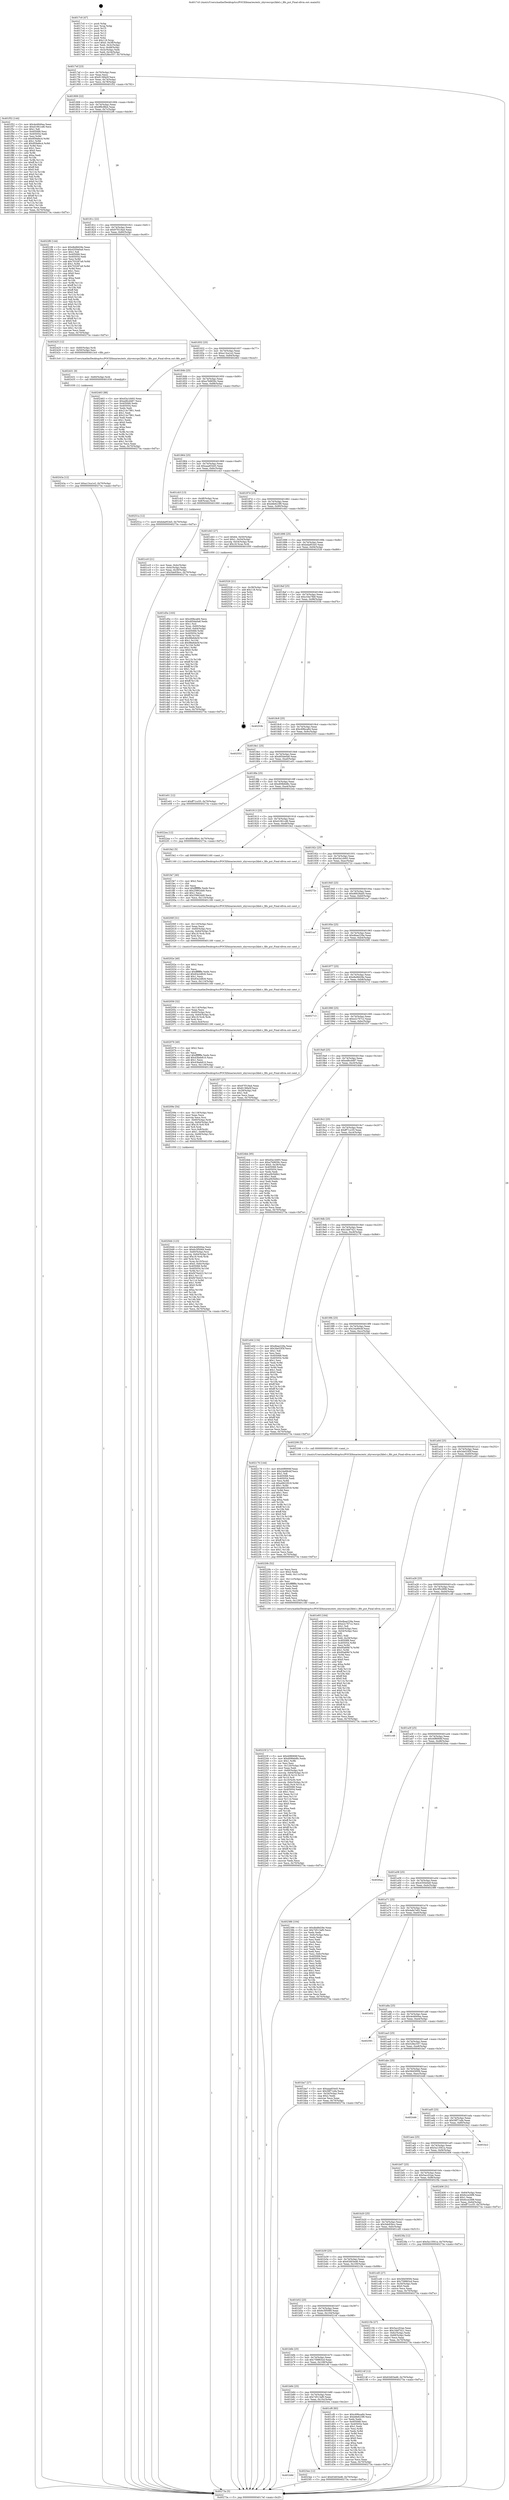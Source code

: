digraph "0x4017c0" {
  label = "0x4017c0 (/mnt/c/Users/mathe/Desktop/tcc/POCII/binaries/extr_xhyvesrcps2kbd.c_fifo_put_Final-ollvm.out::main(0))"
  labelloc = "t"
  node[shape=record]

  Entry [label="",width=0.3,height=0.3,shape=circle,fillcolor=black,style=filled]
  "0x4017ef" [label="{
     0x4017ef [23]\l
     | [instrs]\l
     &nbsp;&nbsp;0x4017ef \<+3\>: mov -0x70(%rbp),%eax\l
     &nbsp;&nbsp;0x4017f2 \<+2\>: mov %eax,%ecx\l
     &nbsp;&nbsp;0x4017f4 \<+6\>: sub $0x8136fa5f,%ecx\l
     &nbsp;&nbsp;0x4017fa \<+3\>: mov %eax,-0x74(%rbp)\l
     &nbsp;&nbsp;0x4017fd \<+3\>: mov %ecx,-0x78(%rbp)\l
     &nbsp;&nbsp;0x401800 \<+6\>: je 0000000000401f52 \<main+0x792\>\l
  }"]
  "0x401f52" [label="{
     0x401f52 [144]\l
     | [instrs]\l
     &nbsp;&nbsp;0x401f52 \<+5\>: mov $0x4e4840ea,%eax\l
     &nbsp;&nbsp;0x401f57 \<+5\>: mov $0xd1061cd6,%ecx\l
     &nbsp;&nbsp;0x401f5c \<+2\>: mov $0x1,%dl\l
     &nbsp;&nbsp;0x401f5e \<+7\>: mov 0x405068,%esi\l
     &nbsp;&nbsp;0x401f65 \<+7\>: mov 0x405054,%edi\l
     &nbsp;&nbsp;0x401f6c \<+3\>: mov %esi,%r8d\l
     &nbsp;&nbsp;0x401f6f \<+7\>: sub $0x959afec4,%r8d\l
     &nbsp;&nbsp;0x401f76 \<+4\>: sub $0x1,%r8d\l
     &nbsp;&nbsp;0x401f7a \<+7\>: add $0x959afec4,%r8d\l
     &nbsp;&nbsp;0x401f81 \<+4\>: imul %r8d,%esi\l
     &nbsp;&nbsp;0x401f85 \<+3\>: and $0x1,%esi\l
     &nbsp;&nbsp;0x401f88 \<+3\>: cmp $0x0,%esi\l
     &nbsp;&nbsp;0x401f8b \<+4\>: sete %r9b\l
     &nbsp;&nbsp;0x401f8f \<+3\>: cmp $0xa,%edi\l
     &nbsp;&nbsp;0x401f92 \<+4\>: setl %r10b\l
     &nbsp;&nbsp;0x401f96 \<+3\>: mov %r9b,%r11b\l
     &nbsp;&nbsp;0x401f99 \<+4\>: xor $0xff,%r11b\l
     &nbsp;&nbsp;0x401f9d \<+3\>: mov %r10b,%bl\l
     &nbsp;&nbsp;0x401fa0 \<+3\>: xor $0xff,%bl\l
     &nbsp;&nbsp;0x401fa3 \<+3\>: xor $0x0,%dl\l
     &nbsp;&nbsp;0x401fa6 \<+3\>: mov %r11b,%r14b\l
     &nbsp;&nbsp;0x401fa9 \<+4\>: and $0x0,%r14b\l
     &nbsp;&nbsp;0x401fad \<+3\>: and %dl,%r9b\l
     &nbsp;&nbsp;0x401fb0 \<+3\>: mov %bl,%r15b\l
     &nbsp;&nbsp;0x401fb3 \<+4\>: and $0x0,%r15b\l
     &nbsp;&nbsp;0x401fb7 \<+3\>: and %dl,%r10b\l
     &nbsp;&nbsp;0x401fba \<+3\>: or %r9b,%r14b\l
     &nbsp;&nbsp;0x401fbd \<+3\>: or %r10b,%r15b\l
     &nbsp;&nbsp;0x401fc0 \<+3\>: xor %r15b,%r14b\l
     &nbsp;&nbsp;0x401fc3 \<+3\>: or %bl,%r11b\l
     &nbsp;&nbsp;0x401fc6 \<+4\>: xor $0xff,%r11b\l
     &nbsp;&nbsp;0x401fca \<+3\>: or $0x0,%dl\l
     &nbsp;&nbsp;0x401fcd \<+3\>: and %dl,%r11b\l
     &nbsp;&nbsp;0x401fd0 \<+3\>: or %r11b,%r14b\l
     &nbsp;&nbsp;0x401fd3 \<+4\>: test $0x1,%r14b\l
     &nbsp;&nbsp;0x401fd7 \<+3\>: cmovne %ecx,%eax\l
     &nbsp;&nbsp;0x401fda \<+3\>: mov %eax,-0x70(%rbp)\l
     &nbsp;&nbsp;0x401fdd \<+5\>: jmp 000000000040273a \<main+0xf7a\>\l
  }"]
  "0x401806" [label="{
     0x401806 [22]\l
     | [instrs]\l
     &nbsp;&nbsp;0x401806 \<+5\>: jmp 000000000040180b \<main+0x4b\>\l
     &nbsp;&nbsp;0x40180b \<+3\>: mov -0x74(%rbp),%eax\l
     &nbsp;&nbsp;0x40180e \<+5\>: sub $0x8f6cf6b4,%eax\l
     &nbsp;&nbsp;0x401813 \<+3\>: mov %eax,-0x7c(%rbp)\l
     &nbsp;&nbsp;0x401816 \<+6\>: je 00000000004022f6 \<main+0xb36\>\l
  }"]
  Exit [label="",width=0.3,height=0.3,shape=circle,fillcolor=black,style=filled,peripheries=2]
  "0x4022f6" [label="{
     0x4022f6 [144]\l
     | [instrs]\l
     &nbsp;&nbsp;0x4022f6 \<+5\>: mov $0xdbd8d28e,%eax\l
     &nbsp;&nbsp;0x4022fb \<+5\>: mov $0x4350e0a9,%ecx\l
     &nbsp;&nbsp;0x402300 \<+2\>: mov $0x1,%dl\l
     &nbsp;&nbsp;0x402302 \<+7\>: mov 0x405068,%esi\l
     &nbsp;&nbsp;0x402309 \<+7\>: mov 0x405054,%edi\l
     &nbsp;&nbsp;0x402310 \<+3\>: mov %esi,%r8d\l
     &nbsp;&nbsp;0x402313 \<+7\>: add $0x703287a9,%r8d\l
     &nbsp;&nbsp;0x40231a \<+4\>: sub $0x1,%r8d\l
     &nbsp;&nbsp;0x40231e \<+7\>: sub $0x703287a9,%r8d\l
     &nbsp;&nbsp;0x402325 \<+4\>: imul %r8d,%esi\l
     &nbsp;&nbsp;0x402329 \<+3\>: and $0x1,%esi\l
     &nbsp;&nbsp;0x40232c \<+3\>: cmp $0x0,%esi\l
     &nbsp;&nbsp;0x40232f \<+4\>: sete %r9b\l
     &nbsp;&nbsp;0x402333 \<+3\>: cmp $0xa,%edi\l
     &nbsp;&nbsp;0x402336 \<+4\>: setl %r10b\l
     &nbsp;&nbsp;0x40233a \<+3\>: mov %r9b,%r11b\l
     &nbsp;&nbsp;0x40233d \<+4\>: xor $0xff,%r11b\l
     &nbsp;&nbsp;0x402341 \<+3\>: mov %r10b,%bl\l
     &nbsp;&nbsp;0x402344 \<+3\>: xor $0xff,%bl\l
     &nbsp;&nbsp;0x402347 \<+3\>: xor $0x0,%dl\l
     &nbsp;&nbsp;0x40234a \<+3\>: mov %r11b,%r14b\l
     &nbsp;&nbsp;0x40234d \<+4\>: and $0x0,%r14b\l
     &nbsp;&nbsp;0x402351 \<+3\>: and %dl,%r9b\l
     &nbsp;&nbsp;0x402354 \<+3\>: mov %bl,%r15b\l
     &nbsp;&nbsp;0x402357 \<+4\>: and $0x0,%r15b\l
     &nbsp;&nbsp;0x40235b \<+3\>: and %dl,%r10b\l
     &nbsp;&nbsp;0x40235e \<+3\>: or %r9b,%r14b\l
     &nbsp;&nbsp;0x402361 \<+3\>: or %r10b,%r15b\l
     &nbsp;&nbsp;0x402364 \<+3\>: xor %r15b,%r14b\l
     &nbsp;&nbsp;0x402367 \<+3\>: or %bl,%r11b\l
     &nbsp;&nbsp;0x40236a \<+4\>: xor $0xff,%r11b\l
     &nbsp;&nbsp;0x40236e \<+3\>: or $0x0,%dl\l
     &nbsp;&nbsp;0x402371 \<+3\>: and %dl,%r11b\l
     &nbsp;&nbsp;0x402374 \<+3\>: or %r11b,%r14b\l
     &nbsp;&nbsp;0x402377 \<+4\>: test $0x1,%r14b\l
     &nbsp;&nbsp;0x40237b \<+3\>: cmovne %ecx,%eax\l
     &nbsp;&nbsp;0x40237e \<+3\>: mov %eax,-0x70(%rbp)\l
     &nbsp;&nbsp;0x402381 \<+5\>: jmp 000000000040273a \<main+0xf7a\>\l
  }"]
  "0x40181c" [label="{
     0x40181c [22]\l
     | [instrs]\l
     &nbsp;&nbsp;0x40181c \<+5\>: jmp 0000000000401821 \<main+0x61\>\l
     &nbsp;&nbsp;0x401821 \<+3\>: mov -0x74(%rbp),%eax\l
     &nbsp;&nbsp;0x401824 \<+5\>: sub $0x97f318a4,%eax\l
     &nbsp;&nbsp;0x401829 \<+3\>: mov %eax,-0x80(%rbp)\l
     &nbsp;&nbsp;0x40182c \<+6\>: je 0000000000402425 \<main+0xc65\>\l
  }"]
  "0x40243a" [label="{
     0x40243a [12]\l
     | [instrs]\l
     &nbsp;&nbsp;0x40243a \<+7\>: movl $0xa13ca1e2,-0x70(%rbp)\l
     &nbsp;&nbsp;0x402441 \<+5\>: jmp 000000000040273a \<main+0xf7a\>\l
  }"]
  "0x402425" [label="{
     0x402425 [12]\l
     | [instrs]\l
     &nbsp;&nbsp;0x402425 \<+4\>: mov -0x60(%rbp),%rdi\l
     &nbsp;&nbsp;0x402429 \<+3\>: mov -0x50(%rbp),%esi\l
     &nbsp;&nbsp;0x40242c \<+5\>: call 00000000004013c0 \<fifo_put\>\l
     | [calls]\l
     &nbsp;&nbsp;0x4013c0 \{1\} (/mnt/c/Users/mathe/Desktop/tcc/POCII/binaries/extr_xhyvesrcps2kbd.c_fifo_put_Final-ollvm.out::fifo_put)\l
  }"]
  "0x401832" [label="{
     0x401832 [25]\l
     | [instrs]\l
     &nbsp;&nbsp;0x401832 \<+5\>: jmp 0000000000401837 \<main+0x77\>\l
     &nbsp;&nbsp;0x401837 \<+3\>: mov -0x74(%rbp),%eax\l
     &nbsp;&nbsp;0x40183a \<+5\>: sub $0xa13ca1e2,%eax\l
     &nbsp;&nbsp;0x40183f \<+6\>: mov %eax,-0x84(%rbp)\l
     &nbsp;&nbsp;0x401845 \<+6\>: je 0000000000402463 \<main+0xca3\>\l
  }"]
  "0x402431" [label="{
     0x402431 [9]\l
     | [instrs]\l
     &nbsp;&nbsp;0x402431 \<+4\>: mov -0x60(%rbp),%rdi\l
     &nbsp;&nbsp;0x402435 \<+5\>: call 0000000000401030 \<free@plt\>\l
     | [calls]\l
     &nbsp;&nbsp;0x401030 \{1\} (unknown)\l
  }"]
  "0x402463" [label="{
     0x402463 [88]\l
     | [instrs]\l
     &nbsp;&nbsp;0x402463 \<+5\>: mov $0xd3a1d493,%eax\l
     &nbsp;&nbsp;0x402468 \<+5\>: mov $0xed6cd487,%ecx\l
     &nbsp;&nbsp;0x40246d \<+7\>: mov 0x405068,%edx\l
     &nbsp;&nbsp;0x402474 \<+7\>: mov 0x405054,%esi\l
     &nbsp;&nbsp;0x40247b \<+2\>: mov %edx,%edi\l
     &nbsp;&nbsp;0x40247d \<+6\>: sub $0x214c7861,%edi\l
     &nbsp;&nbsp;0x402483 \<+3\>: sub $0x1,%edi\l
     &nbsp;&nbsp;0x402486 \<+6\>: add $0x214c7861,%edi\l
     &nbsp;&nbsp;0x40248c \<+3\>: imul %edi,%edx\l
     &nbsp;&nbsp;0x40248f \<+3\>: and $0x1,%edx\l
     &nbsp;&nbsp;0x402492 \<+3\>: cmp $0x0,%edx\l
     &nbsp;&nbsp;0x402495 \<+4\>: sete %r8b\l
     &nbsp;&nbsp;0x402499 \<+3\>: cmp $0xa,%esi\l
     &nbsp;&nbsp;0x40249c \<+4\>: setl %r9b\l
     &nbsp;&nbsp;0x4024a0 \<+3\>: mov %r8b,%r10b\l
     &nbsp;&nbsp;0x4024a3 \<+3\>: and %r9b,%r10b\l
     &nbsp;&nbsp;0x4024a6 \<+3\>: xor %r9b,%r8b\l
     &nbsp;&nbsp;0x4024a9 \<+3\>: or %r8b,%r10b\l
     &nbsp;&nbsp;0x4024ac \<+4\>: test $0x1,%r10b\l
     &nbsp;&nbsp;0x4024b0 \<+3\>: cmovne %ecx,%eax\l
     &nbsp;&nbsp;0x4024b3 \<+3\>: mov %eax,-0x70(%rbp)\l
     &nbsp;&nbsp;0x4024b6 \<+5\>: jmp 000000000040273a \<main+0xf7a\>\l
  }"]
  "0x40184b" [label="{
     0x40184b [25]\l
     | [instrs]\l
     &nbsp;&nbsp;0x40184b \<+5\>: jmp 0000000000401850 \<main+0x90\>\l
     &nbsp;&nbsp;0x401850 \<+3\>: mov -0x74(%rbp),%eax\l
     &nbsp;&nbsp;0x401853 \<+5\>: sub $0xa7b9659c,%eax\l
     &nbsp;&nbsp;0x401858 \<+6\>: mov %eax,-0x88(%rbp)\l
     &nbsp;&nbsp;0x40185e \<+6\>: je 000000000040251a \<main+0xd5a\>\l
  }"]
  "0x401b9d" [label="{
     0x401b9d\l
  }", style=dashed]
  "0x40251a" [label="{
     0x40251a [12]\l
     | [instrs]\l
     &nbsp;&nbsp;0x40251a \<+7\>: movl $0xbda953e5,-0x70(%rbp)\l
     &nbsp;&nbsp;0x402521 \<+5\>: jmp 000000000040273a \<main+0xf7a\>\l
  }"]
  "0x401864" [label="{
     0x401864 [25]\l
     | [instrs]\l
     &nbsp;&nbsp;0x401864 \<+5\>: jmp 0000000000401869 \<main+0xa9\>\l
     &nbsp;&nbsp;0x401869 \<+3\>: mov -0x74(%rbp),%eax\l
     &nbsp;&nbsp;0x40186c \<+5\>: sub $0xaaa65445,%eax\l
     &nbsp;&nbsp;0x401871 \<+6\>: mov %eax,-0x8c(%rbp)\l
     &nbsp;&nbsp;0x401877 \<+6\>: je 0000000000401cb3 \<main+0x4f3\>\l
  }"]
  "0x4023ee" [label="{
     0x4023ee [12]\l
     | [instrs]\l
     &nbsp;&nbsp;0x4023ee \<+7\>: movl $0x63d03ed6,-0x70(%rbp)\l
     &nbsp;&nbsp;0x4023f5 \<+5\>: jmp 000000000040273a \<main+0xf7a\>\l
  }"]
  "0x401cb3" [label="{
     0x401cb3 [13]\l
     | [instrs]\l
     &nbsp;&nbsp;0x401cb3 \<+4\>: mov -0x48(%rbp),%rax\l
     &nbsp;&nbsp;0x401cb7 \<+4\>: mov 0x8(%rax),%rdi\l
     &nbsp;&nbsp;0x401cbb \<+5\>: call 0000000000401060 \<atoi@plt\>\l
     | [calls]\l
     &nbsp;&nbsp;0x401060 \{1\} (unknown)\l
  }"]
  "0x40187d" [label="{
     0x40187d [25]\l
     | [instrs]\l
     &nbsp;&nbsp;0x40187d \<+5\>: jmp 0000000000401882 \<main+0xc2\>\l
     &nbsp;&nbsp;0x401882 \<+3\>: mov -0x74(%rbp),%eax\l
     &nbsp;&nbsp;0x401885 \<+5\>: sub $0xb8e623f9,%eax\l
     &nbsp;&nbsp;0x40188a \<+6\>: mov %eax,-0x90(%rbp)\l
     &nbsp;&nbsp;0x401890 \<+6\>: je 0000000000401d43 \<main+0x583\>\l
  }"]
  "0x40223f" [label="{
     0x40223f [171]\l
     | [instrs]\l
     &nbsp;&nbsp;0x40223f \<+5\>: mov $0x40f6906f,%ecx\l
     &nbsp;&nbsp;0x402244 \<+5\>: mov $0xd09b6d8c,%edx\l
     &nbsp;&nbsp;0x402249 \<+3\>: mov $0x1,%r8b\l
     &nbsp;&nbsp;0x40224c \<+2\>: xor %esi,%esi\l
     &nbsp;&nbsp;0x40224e \<+6\>: mov -0x120(%rbp),%edi\l
     &nbsp;&nbsp;0x402254 \<+3\>: imul %eax,%edi\l
     &nbsp;&nbsp;0x402257 \<+4\>: mov -0x60(%rbp),%r9\l
     &nbsp;&nbsp;0x40225b \<+4\>: movslq -0x64(%rbp),%r10\l
     &nbsp;&nbsp;0x40225f \<+4\>: imul $0x18,%r10,%r10\l
     &nbsp;&nbsp;0x402263 \<+3\>: add %r10,%r9\l
     &nbsp;&nbsp;0x402266 \<+4\>: mov 0x10(%r9),%r9\l
     &nbsp;&nbsp;0x40226a \<+4\>: movslq -0x6c(%rbp),%r10\l
     &nbsp;&nbsp;0x40226e \<+4\>: mov %edi,(%r9,%r10,4)\l
     &nbsp;&nbsp;0x402272 \<+7\>: mov 0x405068,%eax\l
     &nbsp;&nbsp;0x402279 \<+7\>: mov 0x405054,%edi\l
     &nbsp;&nbsp;0x402280 \<+3\>: sub $0x1,%esi\l
     &nbsp;&nbsp;0x402283 \<+3\>: mov %eax,%r11d\l
     &nbsp;&nbsp;0x402286 \<+3\>: add %esi,%r11d\l
     &nbsp;&nbsp;0x402289 \<+4\>: imul %r11d,%eax\l
     &nbsp;&nbsp;0x40228d \<+3\>: and $0x1,%eax\l
     &nbsp;&nbsp;0x402290 \<+3\>: cmp $0x0,%eax\l
     &nbsp;&nbsp;0x402293 \<+3\>: sete %bl\l
     &nbsp;&nbsp;0x402296 \<+3\>: cmp $0xa,%edi\l
     &nbsp;&nbsp;0x402299 \<+4\>: setl %r14b\l
     &nbsp;&nbsp;0x40229d \<+3\>: mov %bl,%r15b\l
     &nbsp;&nbsp;0x4022a0 \<+4\>: xor $0xff,%r15b\l
     &nbsp;&nbsp;0x4022a4 \<+3\>: mov %r14b,%r12b\l
     &nbsp;&nbsp;0x4022a7 \<+4\>: xor $0xff,%r12b\l
     &nbsp;&nbsp;0x4022ab \<+4\>: xor $0x1,%r8b\l
     &nbsp;&nbsp;0x4022af \<+3\>: mov %r15b,%r13b\l
     &nbsp;&nbsp;0x4022b2 \<+4\>: and $0xff,%r13b\l
     &nbsp;&nbsp;0x4022b6 \<+3\>: and %r8b,%bl\l
     &nbsp;&nbsp;0x4022b9 \<+3\>: mov %r12b,%al\l
     &nbsp;&nbsp;0x4022bc \<+2\>: and $0xff,%al\l
     &nbsp;&nbsp;0x4022be \<+3\>: and %r8b,%r14b\l
     &nbsp;&nbsp;0x4022c1 \<+3\>: or %bl,%r13b\l
     &nbsp;&nbsp;0x4022c4 \<+3\>: or %r14b,%al\l
     &nbsp;&nbsp;0x4022c7 \<+3\>: xor %al,%r13b\l
     &nbsp;&nbsp;0x4022ca \<+3\>: or %r12b,%r15b\l
     &nbsp;&nbsp;0x4022cd \<+4\>: xor $0xff,%r15b\l
     &nbsp;&nbsp;0x4022d1 \<+4\>: or $0x1,%r8b\l
     &nbsp;&nbsp;0x4022d5 \<+3\>: and %r8b,%r15b\l
     &nbsp;&nbsp;0x4022d8 \<+3\>: or %r15b,%r13b\l
     &nbsp;&nbsp;0x4022db \<+4\>: test $0x1,%r13b\l
     &nbsp;&nbsp;0x4022df \<+3\>: cmovne %edx,%ecx\l
     &nbsp;&nbsp;0x4022e2 \<+3\>: mov %ecx,-0x70(%rbp)\l
     &nbsp;&nbsp;0x4022e5 \<+5\>: jmp 000000000040273a \<main+0xf7a\>\l
  }"]
  "0x401d43" [label="{
     0x401d43 [27]\l
     | [instrs]\l
     &nbsp;&nbsp;0x401d43 \<+7\>: movl $0x64,-0x50(%rbp)\l
     &nbsp;&nbsp;0x401d4a \<+7\>: movl $0x1,-0x54(%rbp)\l
     &nbsp;&nbsp;0x401d51 \<+4\>: movslq -0x54(%rbp),%rax\l
     &nbsp;&nbsp;0x401d55 \<+4\>: imul $0x18,%rax,%rdi\l
     &nbsp;&nbsp;0x401d59 \<+5\>: call 0000000000401050 \<malloc@plt\>\l
     | [calls]\l
     &nbsp;&nbsp;0x401050 \{1\} (unknown)\l
  }"]
  "0x401896" [label="{
     0x401896 [25]\l
     | [instrs]\l
     &nbsp;&nbsp;0x401896 \<+5\>: jmp 000000000040189b \<main+0xdb\>\l
     &nbsp;&nbsp;0x40189b \<+3\>: mov -0x74(%rbp),%eax\l
     &nbsp;&nbsp;0x40189e \<+5\>: sub $0xbda953e5,%eax\l
     &nbsp;&nbsp;0x4018a3 \<+6\>: mov %eax,-0x94(%rbp)\l
     &nbsp;&nbsp;0x4018a9 \<+6\>: je 0000000000402526 \<main+0xd66\>\l
  }"]
  "0x40220b" [label="{
     0x40220b [52]\l
     | [instrs]\l
     &nbsp;&nbsp;0x40220b \<+2\>: xor %ecx,%ecx\l
     &nbsp;&nbsp;0x40220d \<+5\>: mov $0x2,%edx\l
     &nbsp;&nbsp;0x402212 \<+6\>: mov %edx,-0x11c(%rbp)\l
     &nbsp;&nbsp;0x402218 \<+1\>: cltd\l
     &nbsp;&nbsp;0x402219 \<+6\>: mov -0x11c(%rbp),%esi\l
     &nbsp;&nbsp;0x40221f \<+2\>: idiv %esi\l
     &nbsp;&nbsp;0x402221 \<+6\>: imul $0xfffffffe,%edx,%edx\l
     &nbsp;&nbsp;0x402227 \<+2\>: mov %ecx,%edi\l
     &nbsp;&nbsp;0x402229 \<+2\>: sub %edx,%edi\l
     &nbsp;&nbsp;0x40222b \<+2\>: mov %ecx,%edx\l
     &nbsp;&nbsp;0x40222d \<+3\>: sub $0x1,%edx\l
     &nbsp;&nbsp;0x402230 \<+2\>: add %edx,%edi\l
     &nbsp;&nbsp;0x402232 \<+2\>: sub %edi,%ecx\l
     &nbsp;&nbsp;0x402234 \<+6\>: mov %ecx,-0x120(%rbp)\l
     &nbsp;&nbsp;0x40223a \<+5\>: call 0000000000401160 \<next_i\>\l
     | [calls]\l
     &nbsp;&nbsp;0x401160 \{1\} (/mnt/c/Users/mathe/Desktop/tcc/POCII/binaries/extr_xhyvesrcps2kbd.c_fifo_put_Final-ollvm.out::next_i)\l
  }"]
  "0x402526" [label="{
     0x402526 [21]\l
     | [instrs]\l
     &nbsp;&nbsp;0x402526 \<+3\>: mov -0x38(%rbp),%eax\l
     &nbsp;&nbsp;0x402529 \<+7\>: add $0x118,%rsp\l
     &nbsp;&nbsp;0x402530 \<+1\>: pop %rbx\l
     &nbsp;&nbsp;0x402531 \<+2\>: pop %r12\l
     &nbsp;&nbsp;0x402533 \<+2\>: pop %r13\l
     &nbsp;&nbsp;0x402535 \<+2\>: pop %r14\l
     &nbsp;&nbsp;0x402537 \<+2\>: pop %r15\l
     &nbsp;&nbsp;0x402539 \<+1\>: pop %rbp\l
     &nbsp;&nbsp;0x40253a \<+1\>: ret\l
  }"]
  "0x4018af" [label="{
     0x4018af [25]\l
     | [instrs]\l
     &nbsp;&nbsp;0x4018af \<+5\>: jmp 00000000004018b4 \<main+0xf4\>\l
     &nbsp;&nbsp;0x4018b4 \<+3\>: mov -0x74(%rbp),%eax\l
     &nbsp;&nbsp;0x4018b7 \<+5\>: sub $0xc54e7fb9,%eax\l
     &nbsp;&nbsp;0x4018bc \<+6\>: mov %eax,-0x98(%rbp)\l
     &nbsp;&nbsp;0x4018c2 \<+6\>: je 000000000040253b \<main+0xd7b\>\l
  }"]
  "0x4020d4" [label="{
     0x4020d4 [123]\l
     | [instrs]\l
     &nbsp;&nbsp;0x4020d4 \<+5\>: mov $0x4e4840ea,%ecx\l
     &nbsp;&nbsp;0x4020d9 \<+5\>: mov $0x6c5f5069,%edx\l
     &nbsp;&nbsp;0x4020de \<+4\>: mov -0x60(%rbp),%rsi\l
     &nbsp;&nbsp;0x4020e2 \<+4\>: movslq -0x64(%rbp),%rdi\l
     &nbsp;&nbsp;0x4020e6 \<+4\>: imul $0x18,%rdi,%rdi\l
     &nbsp;&nbsp;0x4020ea \<+3\>: add %rdi,%rsi\l
     &nbsp;&nbsp;0x4020ed \<+4\>: mov %rax,0x10(%rsi)\l
     &nbsp;&nbsp;0x4020f1 \<+7\>: movl $0x0,-0x6c(%rbp)\l
     &nbsp;&nbsp;0x4020f8 \<+8\>: mov 0x405068,%r9d\l
     &nbsp;&nbsp;0x402100 \<+8\>: mov 0x405054,%r10d\l
     &nbsp;&nbsp;0x402108 \<+3\>: mov %r9d,%r11d\l
     &nbsp;&nbsp;0x40210b \<+7\>: add $0xf470e423,%r11d\l
     &nbsp;&nbsp;0x402112 \<+4\>: sub $0x1,%r11d\l
     &nbsp;&nbsp;0x402116 \<+7\>: sub $0xf470e423,%r11d\l
     &nbsp;&nbsp;0x40211d \<+4\>: imul %r11d,%r9d\l
     &nbsp;&nbsp;0x402121 \<+4\>: and $0x1,%r9d\l
     &nbsp;&nbsp;0x402125 \<+4\>: cmp $0x0,%r9d\l
     &nbsp;&nbsp;0x402129 \<+3\>: sete %bl\l
     &nbsp;&nbsp;0x40212c \<+4\>: cmp $0xa,%r10d\l
     &nbsp;&nbsp;0x402130 \<+4\>: setl %r14b\l
     &nbsp;&nbsp;0x402134 \<+3\>: mov %bl,%r15b\l
     &nbsp;&nbsp;0x402137 \<+3\>: and %r14b,%r15b\l
     &nbsp;&nbsp;0x40213a \<+3\>: xor %r14b,%bl\l
     &nbsp;&nbsp;0x40213d \<+3\>: or %bl,%r15b\l
     &nbsp;&nbsp;0x402140 \<+4\>: test $0x1,%r15b\l
     &nbsp;&nbsp;0x402144 \<+3\>: cmovne %edx,%ecx\l
     &nbsp;&nbsp;0x402147 \<+3\>: mov %ecx,-0x70(%rbp)\l
     &nbsp;&nbsp;0x40214a \<+5\>: jmp 000000000040273a \<main+0xf7a\>\l
  }"]
  "0x40253b" [label="{
     0x40253b\l
  }", style=dashed]
  "0x4018c8" [label="{
     0x4018c8 [25]\l
     | [instrs]\l
     &nbsp;&nbsp;0x4018c8 \<+5\>: jmp 00000000004018cd \<main+0x10d\>\l
     &nbsp;&nbsp;0x4018cd \<+3\>: mov -0x74(%rbp),%eax\l
     &nbsp;&nbsp;0x4018d0 \<+5\>: sub $0xc69bca84,%eax\l
     &nbsp;&nbsp;0x4018d5 \<+6\>: mov %eax,-0x9c(%rbp)\l
     &nbsp;&nbsp;0x4018db \<+6\>: je 0000000000402553 \<main+0xd93\>\l
  }"]
  "0x40209e" [label="{
     0x40209e [54]\l
     | [instrs]\l
     &nbsp;&nbsp;0x40209e \<+6\>: mov -0x118(%rbp),%ecx\l
     &nbsp;&nbsp;0x4020a4 \<+3\>: imul %eax,%ecx\l
     &nbsp;&nbsp;0x4020a7 \<+3\>: movslq %ecx,%rsi\l
     &nbsp;&nbsp;0x4020aa \<+4\>: mov -0x60(%rbp),%rdi\l
     &nbsp;&nbsp;0x4020ae \<+4\>: movslq -0x64(%rbp),%r8\l
     &nbsp;&nbsp;0x4020b2 \<+4\>: imul $0x18,%r8,%r8\l
     &nbsp;&nbsp;0x4020b6 \<+3\>: add %r8,%rdi\l
     &nbsp;&nbsp;0x4020b9 \<+4\>: mov %rsi,0x8(%rdi)\l
     &nbsp;&nbsp;0x4020bd \<+7\>: movl $0x1,-0x68(%rbp)\l
     &nbsp;&nbsp;0x4020c4 \<+4\>: movslq -0x68(%rbp),%rsi\l
     &nbsp;&nbsp;0x4020c8 \<+4\>: shl $0x2,%rsi\l
     &nbsp;&nbsp;0x4020cc \<+3\>: mov %rsi,%rdi\l
     &nbsp;&nbsp;0x4020cf \<+5\>: call 0000000000401050 \<malloc@plt\>\l
     | [calls]\l
     &nbsp;&nbsp;0x401050 \{1\} (unknown)\l
  }"]
  "0x402553" [label="{
     0x402553\l
  }", style=dashed]
  "0x4018e1" [label="{
     0x4018e1 [25]\l
     | [instrs]\l
     &nbsp;&nbsp;0x4018e1 \<+5\>: jmp 00000000004018e6 \<main+0x126\>\l
     &nbsp;&nbsp;0x4018e6 \<+3\>: mov -0x74(%rbp),%eax\l
     &nbsp;&nbsp;0x4018e9 \<+5\>: sub $0xd05de0a8,%eax\l
     &nbsp;&nbsp;0x4018ee \<+6\>: mov %eax,-0xa0(%rbp)\l
     &nbsp;&nbsp;0x4018f4 \<+6\>: je 0000000000401e01 \<main+0x641\>\l
  }"]
  "0x402076" [label="{
     0x402076 [40]\l
     | [instrs]\l
     &nbsp;&nbsp;0x402076 \<+5\>: mov $0x2,%ecx\l
     &nbsp;&nbsp;0x40207b \<+1\>: cltd\l
     &nbsp;&nbsp;0x40207c \<+2\>: idiv %ecx\l
     &nbsp;&nbsp;0x40207e \<+6\>: imul $0xfffffffe,%edx,%ecx\l
     &nbsp;&nbsp;0x402084 \<+6\>: add $0x43beb810,%ecx\l
     &nbsp;&nbsp;0x40208a \<+3\>: add $0x1,%ecx\l
     &nbsp;&nbsp;0x40208d \<+6\>: sub $0x43beb810,%ecx\l
     &nbsp;&nbsp;0x402093 \<+6\>: mov %ecx,-0x118(%rbp)\l
     &nbsp;&nbsp;0x402099 \<+5\>: call 0000000000401160 \<next_i\>\l
     | [calls]\l
     &nbsp;&nbsp;0x401160 \{1\} (/mnt/c/Users/mathe/Desktop/tcc/POCII/binaries/extr_xhyvesrcps2kbd.c_fifo_put_Final-ollvm.out::next_i)\l
  }"]
  "0x401e01" [label="{
     0x401e01 [12]\l
     | [instrs]\l
     &nbsp;&nbsp;0x401e01 \<+7\>: movl $0xff71cc55,-0x70(%rbp)\l
     &nbsp;&nbsp;0x401e08 \<+5\>: jmp 000000000040273a \<main+0xf7a\>\l
  }"]
  "0x4018fa" [label="{
     0x4018fa [25]\l
     | [instrs]\l
     &nbsp;&nbsp;0x4018fa \<+5\>: jmp 00000000004018ff \<main+0x13f\>\l
     &nbsp;&nbsp;0x4018ff \<+3\>: mov -0x74(%rbp),%eax\l
     &nbsp;&nbsp;0x401902 \<+5\>: sub $0xd09b6d8c,%eax\l
     &nbsp;&nbsp;0x401907 \<+6\>: mov %eax,-0xa4(%rbp)\l
     &nbsp;&nbsp;0x40190d \<+6\>: je 00000000004022ea \<main+0xb2a\>\l
  }"]
  "0x402056" [label="{
     0x402056 [32]\l
     | [instrs]\l
     &nbsp;&nbsp;0x402056 \<+6\>: mov -0x114(%rbp),%ecx\l
     &nbsp;&nbsp;0x40205c \<+3\>: imul %eax,%ecx\l
     &nbsp;&nbsp;0x40205f \<+4\>: mov -0x60(%rbp),%rsi\l
     &nbsp;&nbsp;0x402063 \<+4\>: movslq -0x64(%rbp),%rdi\l
     &nbsp;&nbsp;0x402067 \<+4\>: imul $0x18,%rdi,%rdi\l
     &nbsp;&nbsp;0x40206b \<+3\>: add %rdi,%rsi\l
     &nbsp;&nbsp;0x40206e \<+3\>: mov %ecx,0x4(%rsi)\l
     &nbsp;&nbsp;0x402071 \<+5\>: call 0000000000401160 \<next_i\>\l
     | [calls]\l
     &nbsp;&nbsp;0x401160 \{1\} (/mnt/c/Users/mathe/Desktop/tcc/POCII/binaries/extr_xhyvesrcps2kbd.c_fifo_put_Final-ollvm.out::next_i)\l
  }"]
  "0x4022ea" [label="{
     0x4022ea [12]\l
     | [instrs]\l
     &nbsp;&nbsp;0x4022ea \<+7\>: movl $0x8f6cf6b4,-0x70(%rbp)\l
     &nbsp;&nbsp;0x4022f1 \<+5\>: jmp 000000000040273a \<main+0xf7a\>\l
  }"]
  "0x401913" [label="{
     0x401913 [25]\l
     | [instrs]\l
     &nbsp;&nbsp;0x401913 \<+5\>: jmp 0000000000401918 \<main+0x158\>\l
     &nbsp;&nbsp;0x401918 \<+3\>: mov -0x74(%rbp),%eax\l
     &nbsp;&nbsp;0x40191b \<+5\>: sub $0xd1061cd6,%eax\l
     &nbsp;&nbsp;0x401920 \<+6\>: mov %eax,-0xa8(%rbp)\l
     &nbsp;&nbsp;0x401926 \<+6\>: je 0000000000401fe2 \<main+0x822\>\l
  }"]
  "0x40202e" [label="{
     0x40202e [40]\l
     | [instrs]\l
     &nbsp;&nbsp;0x40202e \<+5\>: mov $0x2,%ecx\l
     &nbsp;&nbsp;0x402033 \<+1\>: cltd\l
     &nbsp;&nbsp;0x402034 \<+2\>: idiv %ecx\l
     &nbsp;&nbsp;0x402036 \<+6\>: imul $0xfffffffe,%edx,%ecx\l
     &nbsp;&nbsp;0x40203c \<+6\>: add $0x83e2d826,%ecx\l
     &nbsp;&nbsp;0x402042 \<+3\>: add $0x1,%ecx\l
     &nbsp;&nbsp;0x402045 \<+6\>: sub $0x83e2d826,%ecx\l
     &nbsp;&nbsp;0x40204b \<+6\>: mov %ecx,-0x114(%rbp)\l
     &nbsp;&nbsp;0x402051 \<+5\>: call 0000000000401160 \<next_i\>\l
     | [calls]\l
     &nbsp;&nbsp;0x401160 \{1\} (/mnt/c/Users/mathe/Desktop/tcc/POCII/binaries/extr_xhyvesrcps2kbd.c_fifo_put_Final-ollvm.out::next_i)\l
  }"]
  "0x401fe2" [label="{
     0x401fe2 [5]\l
     | [instrs]\l
     &nbsp;&nbsp;0x401fe2 \<+5\>: call 0000000000401160 \<next_i\>\l
     | [calls]\l
     &nbsp;&nbsp;0x401160 \{1\} (/mnt/c/Users/mathe/Desktop/tcc/POCII/binaries/extr_xhyvesrcps2kbd.c_fifo_put_Final-ollvm.out::next_i)\l
  }"]
  "0x40192c" [label="{
     0x40192c [25]\l
     | [instrs]\l
     &nbsp;&nbsp;0x40192c \<+5\>: jmp 0000000000401931 \<main+0x171\>\l
     &nbsp;&nbsp;0x401931 \<+3\>: mov -0x74(%rbp),%eax\l
     &nbsp;&nbsp;0x401934 \<+5\>: sub $0xd3a1d493,%eax\l
     &nbsp;&nbsp;0x401939 \<+6\>: mov %eax,-0xac(%rbp)\l
     &nbsp;&nbsp;0x40193f \<+6\>: je 000000000040272c \<main+0xf6c\>\l
  }"]
  "0x40200f" [label="{
     0x40200f [31]\l
     | [instrs]\l
     &nbsp;&nbsp;0x40200f \<+6\>: mov -0x110(%rbp),%ecx\l
     &nbsp;&nbsp;0x402015 \<+3\>: imul %eax,%ecx\l
     &nbsp;&nbsp;0x402018 \<+4\>: mov -0x60(%rbp),%rsi\l
     &nbsp;&nbsp;0x40201c \<+4\>: movslq -0x64(%rbp),%rdi\l
     &nbsp;&nbsp;0x402020 \<+4\>: imul $0x18,%rdi,%rdi\l
     &nbsp;&nbsp;0x402024 \<+3\>: add %rdi,%rsi\l
     &nbsp;&nbsp;0x402027 \<+2\>: mov %ecx,(%rsi)\l
     &nbsp;&nbsp;0x402029 \<+5\>: call 0000000000401160 \<next_i\>\l
     | [calls]\l
     &nbsp;&nbsp;0x401160 \{1\} (/mnt/c/Users/mathe/Desktop/tcc/POCII/binaries/extr_xhyvesrcps2kbd.c_fifo_put_Final-ollvm.out::next_i)\l
  }"]
  "0x40272c" [label="{
     0x40272c\l
  }", style=dashed]
  "0x401945" [label="{
     0x401945 [25]\l
     | [instrs]\l
     &nbsp;&nbsp;0x401945 \<+5\>: jmp 000000000040194a \<main+0x18a\>\l
     &nbsp;&nbsp;0x40194a \<+3\>: mov -0x74(%rbp),%eax\l
     &nbsp;&nbsp;0x40194d \<+5\>: sub $0xd6628ad5,%eax\l
     &nbsp;&nbsp;0x401952 \<+6\>: mov %eax,-0xb0(%rbp)\l
     &nbsp;&nbsp;0x401958 \<+6\>: je 0000000000401ca7 \<main+0x4e7\>\l
  }"]
  "0x401fe7" [label="{
     0x401fe7 [40]\l
     | [instrs]\l
     &nbsp;&nbsp;0x401fe7 \<+5\>: mov $0x2,%ecx\l
     &nbsp;&nbsp;0x401fec \<+1\>: cltd\l
     &nbsp;&nbsp;0x401fed \<+2\>: idiv %ecx\l
     &nbsp;&nbsp;0x401fef \<+6\>: imul $0xfffffffe,%edx,%ecx\l
     &nbsp;&nbsp;0x401ff5 \<+6\>: sub $0x25862dd0,%ecx\l
     &nbsp;&nbsp;0x401ffb \<+3\>: add $0x1,%ecx\l
     &nbsp;&nbsp;0x401ffe \<+6\>: add $0x25862dd0,%ecx\l
     &nbsp;&nbsp;0x402004 \<+6\>: mov %ecx,-0x110(%rbp)\l
     &nbsp;&nbsp;0x40200a \<+5\>: call 0000000000401160 \<next_i\>\l
     | [calls]\l
     &nbsp;&nbsp;0x401160 \{1\} (/mnt/c/Users/mathe/Desktop/tcc/POCII/binaries/extr_xhyvesrcps2kbd.c_fifo_put_Final-ollvm.out::next_i)\l
  }"]
  "0x401ca7" [label="{
     0x401ca7\l
  }", style=dashed]
  "0x40195e" [label="{
     0x40195e [25]\l
     | [instrs]\l
     &nbsp;&nbsp;0x40195e \<+5\>: jmp 0000000000401963 \<main+0x1a3\>\l
     &nbsp;&nbsp;0x401963 \<+3\>: mov -0x74(%rbp),%eax\l
     &nbsp;&nbsp;0x401966 \<+5\>: sub $0xdbae229a,%eax\l
     &nbsp;&nbsp;0x40196b \<+6\>: mov %eax,-0xb4(%rbp)\l
     &nbsp;&nbsp;0x401971 \<+6\>: je 0000000000402585 \<main+0xdc5\>\l
  }"]
  "0x401d5e" [label="{
     0x401d5e [163]\l
     | [instrs]\l
     &nbsp;&nbsp;0x401d5e \<+5\>: mov $0xc69bca84,%ecx\l
     &nbsp;&nbsp;0x401d63 \<+5\>: mov $0xd05de0a8,%edx\l
     &nbsp;&nbsp;0x401d68 \<+3\>: mov $0x1,%sil\l
     &nbsp;&nbsp;0x401d6b \<+4\>: mov %rax,-0x60(%rbp)\l
     &nbsp;&nbsp;0x401d6f \<+7\>: movl $0x0,-0x64(%rbp)\l
     &nbsp;&nbsp;0x401d76 \<+8\>: mov 0x405068,%r8d\l
     &nbsp;&nbsp;0x401d7e \<+8\>: mov 0x405054,%r9d\l
     &nbsp;&nbsp;0x401d86 \<+3\>: mov %r8d,%r10d\l
     &nbsp;&nbsp;0x401d89 \<+7\>: add $0x98e6de5f,%r10d\l
     &nbsp;&nbsp;0x401d90 \<+4\>: sub $0x1,%r10d\l
     &nbsp;&nbsp;0x401d94 \<+7\>: sub $0x98e6de5f,%r10d\l
     &nbsp;&nbsp;0x401d9b \<+4\>: imul %r10d,%r8d\l
     &nbsp;&nbsp;0x401d9f \<+4\>: and $0x1,%r8d\l
     &nbsp;&nbsp;0x401da3 \<+4\>: cmp $0x0,%r8d\l
     &nbsp;&nbsp;0x401da7 \<+4\>: sete %r11b\l
     &nbsp;&nbsp;0x401dab \<+4\>: cmp $0xa,%r9d\l
     &nbsp;&nbsp;0x401daf \<+3\>: setl %bl\l
     &nbsp;&nbsp;0x401db2 \<+3\>: mov %r11b,%r14b\l
     &nbsp;&nbsp;0x401db5 \<+4\>: xor $0xff,%r14b\l
     &nbsp;&nbsp;0x401db9 \<+3\>: mov %bl,%r15b\l
     &nbsp;&nbsp;0x401dbc \<+4\>: xor $0xff,%r15b\l
     &nbsp;&nbsp;0x401dc0 \<+4\>: xor $0x1,%sil\l
     &nbsp;&nbsp;0x401dc4 \<+3\>: mov %r14b,%r12b\l
     &nbsp;&nbsp;0x401dc7 \<+4\>: and $0xff,%r12b\l
     &nbsp;&nbsp;0x401dcb \<+3\>: and %sil,%r11b\l
     &nbsp;&nbsp;0x401dce \<+3\>: mov %r15b,%r13b\l
     &nbsp;&nbsp;0x401dd1 \<+4\>: and $0xff,%r13b\l
     &nbsp;&nbsp;0x401dd5 \<+3\>: and %sil,%bl\l
     &nbsp;&nbsp;0x401dd8 \<+3\>: or %r11b,%r12b\l
     &nbsp;&nbsp;0x401ddb \<+3\>: or %bl,%r13b\l
     &nbsp;&nbsp;0x401dde \<+3\>: xor %r13b,%r12b\l
     &nbsp;&nbsp;0x401de1 \<+3\>: or %r15b,%r14b\l
     &nbsp;&nbsp;0x401de4 \<+4\>: xor $0xff,%r14b\l
     &nbsp;&nbsp;0x401de8 \<+4\>: or $0x1,%sil\l
     &nbsp;&nbsp;0x401dec \<+3\>: and %sil,%r14b\l
     &nbsp;&nbsp;0x401def \<+3\>: or %r14b,%r12b\l
     &nbsp;&nbsp;0x401df2 \<+4\>: test $0x1,%r12b\l
     &nbsp;&nbsp;0x401df6 \<+3\>: cmovne %edx,%ecx\l
     &nbsp;&nbsp;0x401df9 \<+3\>: mov %ecx,-0x70(%rbp)\l
     &nbsp;&nbsp;0x401dfc \<+5\>: jmp 000000000040273a \<main+0xf7a\>\l
  }"]
  "0x402585" [label="{
     0x402585\l
  }", style=dashed]
  "0x401977" [label="{
     0x401977 [25]\l
     | [instrs]\l
     &nbsp;&nbsp;0x401977 \<+5\>: jmp 000000000040197c \<main+0x1bc\>\l
     &nbsp;&nbsp;0x40197c \<+3\>: mov -0x74(%rbp),%eax\l
     &nbsp;&nbsp;0x40197f \<+5\>: sub $0xdbd8d28e,%eax\l
     &nbsp;&nbsp;0x401984 \<+6\>: mov %eax,-0xb8(%rbp)\l
     &nbsp;&nbsp;0x40198a \<+6\>: je 0000000000402713 \<main+0xf53\>\l
  }"]
  "0x401b84" [label="{
     0x401b84 [25]\l
     | [instrs]\l
     &nbsp;&nbsp;0x401b84 \<+5\>: jmp 0000000000401b89 \<main+0x3c9\>\l
     &nbsp;&nbsp;0x401b89 \<+3\>: mov -0x74(%rbp),%eax\l
     &nbsp;&nbsp;0x401b8c \<+5\>: sub $0x7d513af0,%eax\l
     &nbsp;&nbsp;0x401b91 \<+6\>: mov %eax,-0x10c(%rbp)\l
     &nbsp;&nbsp;0x401b97 \<+6\>: je 00000000004023ee \<main+0xc2e\>\l
  }"]
  "0x402713" [label="{
     0x402713\l
  }", style=dashed]
  "0x401990" [label="{
     0x401990 [25]\l
     | [instrs]\l
     &nbsp;&nbsp;0x401990 \<+5\>: jmp 0000000000401995 \<main+0x1d5\>\l
     &nbsp;&nbsp;0x401995 \<+3\>: mov -0x74(%rbp),%eax\l
     &nbsp;&nbsp;0x401998 \<+5\>: sub $0xe2c767c2,%eax\l
     &nbsp;&nbsp;0x40199d \<+6\>: mov %eax,-0xbc(%rbp)\l
     &nbsp;&nbsp;0x4019a3 \<+6\>: je 0000000000401f37 \<main+0x777\>\l
  }"]
  "0x401cf0" [label="{
     0x401cf0 [83]\l
     | [instrs]\l
     &nbsp;&nbsp;0x401cf0 \<+5\>: mov $0xc69bca84,%eax\l
     &nbsp;&nbsp;0x401cf5 \<+5\>: mov $0xb8e623f9,%ecx\l
     &nbsp;&nbsp;0x401cfa \<+2\>: xor %edx,%edx\l
     &nbsp;&nbsp;0x401cfc \<+7\>: mov 0x405068,%esi\l
     &nbsp;&nbsp;0x401d03 \<+7\>: mov 0x405054,%edi\l
     &nbsp;&nbsp;0x401d0a \<+3\>: sub $0x1,%edx\l
     &nbsp;&nbsp;0x401d0d \<+3\>: mov %esi,%r8d\l
     &nbsp;&nbsp;0x401d10 \<+3\>: add %edx,%r8d\l
     &nbsp;&nbsp;0x401d13 \<+4\>: imul %r8d,%esi\l
     &nbsp;&nbsp;0x401d17 \<+3\>: and $0x1,%esi\l
     &nbsp;&nbsp;0x401d1a \<+3\>: cmp $0x0,%esi\l
     &nbsp;&nbsp;0x401d1d \<+4\>: sete %r9b\l
     &nbsp;&nbsp;0x401d21 \<+3\>: cmp $0xa,%edi\l
     &nbsp;&nbsp;0x401d24 \<+4\>: setl %r10b\l
     &nbsp;&nbsp;0x401d28 \<+3\>: mov %r9b,%r11b\l
     &nbsp;&nbsp;0x401d2b \<+3\>: and %r10b,%r11b\l
     &nbsp;&nbsp;0x401d2e \<+3\>: xor %r10b,%r9b\l
     &nbsp;&nbsp;0x401d31 \<+3\>: or %r9b,%r11b\l
     &nbsp;&nbsp;0x401d34 \<+4\>: test $0x1,%r11b\l
     &nbsp;&nbsp;0x401d38 \<+3\>: cmovne %ecx,%eax\l
     &nbsp;&nbsp;0x401d3b \<+3\>: mov %eax,-0x70(%rbp)\l
     &nbsp;&nbsp;0x401d3e \<+5\>: jmp 000000000040273a \<main+0xf7a\>\l
  }"]
  "0x401f37" [label="{
     0x401f37 [27]\l
     | [instrs]\l
     &nbsp;&nbsp;0x401f37 \<+5\>: mov $0x97f318a4,%eax\l
     &nbsp;&nbsp;0x401f3c \<+5\>: mov $0x8136fa5f,%ecx\l
     &nbsp;&nbsp;0x401f41 \<+3\>: mov -0x29(%rbp),%dl\l
     &nbsp;&nbsp;0x401f44 \<+3\>: test $0x1,%dl\l
     &nbsp;&nbsp;0x401f47 \<+3\>: cmovne %ecx,%eax\l
     &nbsp;&nbsp;0x401f4a \<+3\>: mov %eax,-0x70(%rbp)\l
     &nbsp;&nbsp;0x401f4d \<+5\>: jmp 000000000040273a \<main+0xf7a\>\l
  }"]
  "0x4019a9" [label="{
     0x4019a9 [25]\l
     | [instrs]\l
     &nbsp;&nbsp;0x4019a9 \<+5\>: jmp 00000000004019ae \<main+0x1ee\>\l
     &nbsp;&nbsp;0x4019ae \<+3\>: mov -0x74(%rbp),%eax\l
     &nbsp;&nbsp;0x4019b1 \<+5\>: sub $0xed6cd487,%eax\l
     &nbsp;&nbsp;0x4019b6 \<+6\>: mov %eax,-0xc0(%rbp)\l
     &nbsp;&nbsp;0x4019bc \<+6\>: je 00000000004024bb \<main+0xcfb\>\l
  }"]
  "0x401b6b" [label="{
     0x401b6b [25]\l
     | [instrs]\l
     &nbsp;&nbsp;0x401b6b \<+5\>: jmp 0000000000401b70 \<main+0x3b0\>\l
     &nbsp;&nbsp;0x401b70 \<+3\>: mov -0x74(%rbp),%eax\l
     &nbsp;&nbsp;0x401b73 \<+5\>: sub $0x758863cd,%eax\l
     &nbsp;&nbsp;0x401b78 \<+6\>: mov %eax,-0x108(%rbp)\l
     &nbsp;&nbsp;0x401b7e \<+6\>: je 0000000000401cf0 \<main+0x530\>\l
  }"]
  "0x4024bb" [label="{
     0x4024bb [95]\l
     | [instrs]\l
     &nbsp;&nbsp;0x4024bb \<+5\>: mov $0xd3a1d493,%eax\l
     &nbsp;&nbsp;0x4024c0 \<+5\>: mov $0xa7b9659c,%ecx\l
     &nbsp;&nbsp;0x4024c5 \<+7\>: movl $0x0,-0x38(%rbp)\l
     &nbsp;&nbsp;0x4024cc \<+7\>: mov 0x405068,%edx\l
     &nbsp;&nbsp;0x4024d3 \<+7\>: mov 0x405054,%esi\l
     &nbsp;&nbsp;0x4024da \<+2\>: mov %edx,%edi\l
     &nbsp;&nbsp;0x4024dc \<+6\>: add $0xa0b5b6b2,%edi\l
     &nbsp;&nbsp;0x4024e2 \<+3\>: sub $0x1,%edi\l
     &nbsp;&nbsp;0x4024e5 \<+6\>: sub $0xa0b5b6b2,%edi\l
     &nbsp;&nbsp;0x4024eb \<+3\>: imul %edi,%edx\l
     &nbsp;&nbsp;0x4024ee \<+3\>: and $0x1,%edx\l
     &nbsp;&nbsp;0x4024f1 \<+3\>: cmp $0x0,%edx\l
     &nbsp;&nbsp;0x4024f4 \<+4\>: sete %r8b\l
     &nbsp;&nbsp;0x4024f8 \<+3\>: cmp $0xa,%esi\l
     &nbsp;&nbsp;0x4024fb \<+4\>: setl %r9b\l
     &nbsp;&nbsp;0x4024ff \<+3\>: mov %r8b,%r10b\l
     &nbsp;&nbsp;0x402502 \<+3\>: and %r9b,%r10b\l
     &nbsp;&nbsp;0x402505 \<+3\>: xor %r9b,%r8b\l
     &nbsp;&nbsp;0x402508 \<+3\>: or %r8b,%r10b\l
     &nbsp;&nbsp;0x40250b \<+4\>: test $0x1,%r10b\l
     &nbsp;&nbsp;0x40250f \<+3\>: cmovne %ecx,%eax\l
     &nbsp;&nbsp;0x402512 \<+3\>: mov %eax,-0x70(%rbp)\l
     &nbsp;&nbsp;0x402515 \<+5\>: jmp 000000000040273a \<main+0xf7a\>\l
  }"]
  "0x4019c2" [label="{
     0x4019c2 [25]\l
     | [instrs]\l
     &nbsp;&nbsp;0x4019c2 \<+5\>: jmp 00000000004019c7 \<main+0x207\>\l
     &nbsp;&nbsp;0x4019c7 \<+3\>: mov -0x74(%rbp),%eax\l
     &nbsp;&nbsp;0x4019ca \<+5\>: sub $0xff71cc55,%eax\l
     &nbsp;&nbsp;0x4019cf \<+6\>: mov %eax,-0xc4(%rbp)\l
     &nbsp;&nbsp;0x4019d5 \<+6\>: je 0000000000401e0d \<main+0x64d\>\l
  }"]
  "0x40214f" [label="{
     0x40214f [12]\l
     | [instrs]\l
     &nbsp;&nbsp;0x40214f \<+7\>: movl $0x63d03ed6,-0x70(%rbp)\l
     &nbsp;&nbsp;0x402156 \<+5\>: jmp 000000000040273a \<main+0xf7a\>\l
  }"]
  "0x401e0d" [label="{
     0x401e0d [134]\l
     | [instrs]\l
     &nbsp;&nbsp;0x401e0d \<+5\>: mov $0xdbae229a,%eax\l
     &nbsp;&nbsp;0x401e12 \<+5\>: mov $0x3de53f3f,%ecx\l
     &nbsp;&nbsp;0x401e17 \<+2\>: mov $0x1,%dl\l
     &nbsp;&nbsp;0x401e19 \<+2\>: xor %esi,%esi\l
     &nbsp;&nbsp;0x401e1b \<+7\>: mov 0x405068,%edi\l
     &nbsp;&nbsp;0x401e22 \<+8\>: mov 0x405054,%r8d\l
     &nbsp;&nbsp;0x401e2a \<+3\>: sub $0x1,%esi\l
     &nbsp;&nbsp;0x401e2d \<+3\>: mov %edi,%r9d\l
     &nbsp;&nbsp;0x401e30 \<+3\>: add %esi,%r9d\l
     &nbsp;&nbsp;0x401e33 \<+4\>: imul %r9d,%edi\l
     &nbsp;&nbsp;0x401e37 \<+3\>: and $0x1,%edi\l
     &nbsp;&nbsp;0x401e3a \<+3\>: cmp $0x0,%edi\l
     &nbsp;&nbsp;0x401e3d \<+4\>: sete %r10b\l
     &nbsp;&nbsp;0x401e41 \<+4\>: cmp $0xa,%r8d\l
     &nbsp;&nbsp;0x401e45 \<+4\>: setl %r11b\l
     &nbsp;&nbsp;0x401e49 \<+3\>: mov %r10b,%bl\l
     &nbsp;&nbsp;0x401e4c \<+3\>: xor $0xff,%bl\l
     &nbsp;&nbsp;0x401e4f \<+3\>: mov %r11b,%r14b\l
     &nbsp;&nbsp;0x401e52 \<+4\>: xor $0xff,%r14b\l
     &nbsp;&nbsp;0x401e56 \<+3\>: xor $0x0,%dl\l
     &nbsp;&nbsp;0x401e59 \<+3\>: mov %bl,%r15b\l
     &nbsp;&nbsp;0x401e5c \<+4\>: and $0x0,%r15b\l
     &nbsp;&nbsp;0x401e60 \<+3\>: and %dl,%r10b\l
     &nbsp;&nbsp;0x401e63 \<+3\>: mov %r14b,%r12b\l
     &nbsp;&nbsp;0x401e66 \<+4\>: and $0x0,%r12b\l
     &nbsp;&nbsp;0x401e6a \<+3\>: and %dl,%r11b\l
     &nbsp;&nbsp;0x401e6d \<+3\>: or %r10b,%r15b\l
     &nbsp;&nbsp;0x401e70 \<+3\>: or %r11b,%r12b\l
     &nbsp;&nbsp;0x401e73 \<+3\>: xor %r12b,%r15b\l
     &nbsp;&nbsp;0x401e76 \<+3\>: or %r14b,%bl\l
     &nbsp;&nbsp;0x401e79 \<+3\>: xor $0xff,%bl\l
     &nbsp;&nbsp;0x401e7c \<+3\>: or $0x0,%dl\l
     &nbsp;&nbsp;0x401e7f \<+2\>: and %dl,%bl\l
     &nbsp;&nbsp;0x401e81 \<+3\>: or %bl,%r15b\l
     &nbsp;&nbsp;0x401e84 \<+4\>: test $0x1,%r15b\l
     &nbsp;&nbsp;0x401e88 \<+3\>: cmovne %ecx,%eax\l
     &nbsp;&nbsp;0x401e8b \<+3\>: mov %eax,-0x70(%rbp)\l
     &nbsp;&nbsp;0x401e8e \<+5\>: jmp 000000000040273a \<main+0xf7a\>\l
  }"]
  "0x4019db" [label="{
     0x4019db [25]\l
     | [instrs]\l
     &nbsp;&nbsp;0x4019db \<+5\>: jmp 00000000004019e0 \<main+0x220\>\l
     &nbsp;&nbsp;0x4019e0 \<+3\>: mov -0x74(%rbp),%eax\l
     &nbsp;&nbsp;0x4019e3 \<+5\>: sub $0x1bbf7421,%eax\l
     &nbsp;&nbsp;0x4019e8 \<+6\>: mov %eax,-0xc8(%rbp)\l
     &nbsp;&nbsp;0x4019ee \<+6\>: je 0000000000402176 \<main+0x9b6\>\l
  }"]
  "0x401b52" [label="{
     0x401b52 [25]\l
     | [instrs]\l
     &nbsp;&nbsp;0x401b52 \<+5\>: jmp 0000000000401b57 \<main+0x397\>\l
     &nbsp;&nbsp;0x401b57 \<+3\>: mov -0x74(%rbp),%eax\l
     &nbsp;&nbsp;0x401b5a \<+5\>: sub $0x6c5f5069,%eax\l
     &nbsp;&nbsp;0x401b5f \<+6\>: mov %eax,-0x104(%rbp)\l
     &nbsp;&nbsp;0x401b65 \<+6\>: je 000000000040214f \<main+0x98f\>\l
  }"]
  "0x402176" [label="{
     0x402176 [144]\l
     | [instrs]\l
     &nbsp;&nbsp;0x402176 \<+5\>: mov $0x40f6906f,%eax\l
     &nbsp;&nbsp;0x40217b \<+5\>: mov $0x24a99cbf,%ecx\l
     &nbsp;&nbsp;0x402180 \<+2\>: mov $0x1,%dl\l
     &nbsp;&nbsp;0x402182 \<+7\>: mov 0x405068,%esi\l
     &nbsp;&nbsp;0x402189 \<+7\>: mov 0x405054,%edi\l
     &nbsp;&nbsp;0x402190 \<+3\>: mov %esi,%r8d\l
     &nbsp;&nbsp;0x402193 \<+7\>: sub $0xe6822918,%r8d\l
     &nbsp;&nbsp;0x40219a \<+4\>: sub $0x1,%r8d\l
     &nbsp;&nbsp;0x40219e \<+7\>: add $0xe6822918,%r8d\l
     &nbsp;&nbsp;0x4021a5 \<+4\>: imul %r8d,%esi\l
     &nbsp;&nbsp;0x4021a9 \<+3\>: and $0x1,%esi\l
     &nbsp;&nbsp;0x4021ac \<+3\>: cmp $0x0,%esi\l
     &nbsp;&nbsp;0x4021af \<+4\>: sete %r9b\l
     &nbsp;&nbsp;0x4021b3 \<+3\>: cmp $0xa,%edi\l
     &nbsp;&nbsp;0x4021b6 \<+4\>: setl %r10b\l
     &nbsp;&nbsp;0x4021ba \<+3\>: mov %r9b,%r11b\l
     &nbsp;&nbsp;0x4021bd \<+4\>: xor $0xff,%r11b\l
     &nbsp;&nbsp;0x4021c1 \<+3\>: mov %r10b,%bl\l
     &nbsp;&nbsp;0x4021c4 \<+3\>: xor $0xff,%bl\l
     &nbsp;&nbsp;0x4021c7 \<+3\>: xor $0x0,%dl\l
     &nbsp;&nbsp;0x4021ca \<+3\>: mov %r11b,%r14b\l
     &nbsp;&nbsp;0x4021cd \<+4\>: and $0x0,%r14b\l
     &nbsp;&nbsp;0x4021d1 \<+3\>: and %dl,%r9b\l
     &nbsp;&nbsp;0x4021d4 \<+3\>: mov %bl,%r15b\l
     &nbsp;&nbsp;0x4021d7 \<+4\>: and $0x0,%r15b\l
     &nbsp;&nbsp;0x4021db \<+3\>: and %dl,%r10b\l
     &nbsp;&nbsp;0x4021de \<+3\>: or %r9b,%r14b\l
     &nbsp;&nbsp;0x4021e1 \<+3\>: or %r10b,%r15b\l
     &nbsp;&nbsp;0x4021e4 \<+3\>: xor %r15b,%r14b\l
     &nbsp;&nbsp;0x4021e7 \<+3\>: or %bl,%r11b\l
     &nbsp;&nbsp;0x4021ea \<+4\>: xor $0xff,%r11b\l
     &nbsp;&nbsp;0x4021ee \<+3\>: or $0x0,%dl\l
     &nbsp;&nbsp;0x4021f1 \<+3\>: and %dl,%r11b\l
     &nbsp;&nbsp;0x4021f4 \<+3\>: or %r11b,%r14b\l
     &nbsp;&nbsp;0x4021f7 \<+4\>: test $0x1,%r14b\l
     &nbsp;&nbsp;0x4021fb \<+3\>: cmovne %ecx,%eax\l
     &nbsp;&nbsp;0x4021fe \<+3\>: mov %eax,-0x70(%rbp)\l
     &nbsp;&nbsp;0x402201 \<+5\>: jmp 000000000040273a \<main+0xf7a\>\l
  }"]
  "0x4019f4" [label="{
     0x4019f4 [25]\l
     | [instrs]\l
     &nbsp;&nbsp;0x4019f4 \<+5\>: jmp 00000000004019f9 \<main+0x239\>\l
     &nbsp;&nbsp;0x4019f9 \<+3\>: mov -0x74(%rbp),%eax\l
     &nbsp;&nbsp;0x4019fc \<+5\>: sub $0x24a99cbf,%eax\l
     &nbsp;&nbsp;0x401a01 \<+6\>: mov %eax,-0xcc(%rbp)\l
     &nbsp;&nbsp;0x401a07 \<+6\>: je 0000000000402206 \<main+0xa46\>\l
  }"]
  "0x40215b" [label="{
     0x40215b [27]\l
     | [instrs]\l
     &nbsp;&nbsp;0x40215b \<+5\>: mov $0x5acc02ae,%eax\l
     &nbsp;&nbsp;0x402160 \<+5\>: mov $0x1bbf7421,%ecx\l
     &nbsp;&nbsp;0x402165 \<+3\>: mov -0x6c(%rbp),%edx\l
     &nbsp;&nbsp;0x402168 \<+3\>: cmp -0x68(%rbp),%edx\l
     &nbsp;&nbsp;0x40216b \<+3\>: cmovl %ecx,%eax\l
     &nbsp;&nbsp;0x40216e \<+3\>: mov %eax,-0x70(%rbp)\l
     &nbsp;&nbsp;0x402171 \<+5\>: jmp 000000000040273a \<main+0xf7a\>\l
  }"]
  "0x402206" [label="{
     0x402206 [5]\l
     | [instrs]\l
     &nbsp;&nbsp;0x402206 \<+5\>: call 0000000000401160 \<next_i\>\l
     | [calls]\l
     &nbsp;&nbsp;0x401160 \{1\} (/mnt/c/Users/mathe/Desktop/tcc/POCII/binaries/extr_xhyvesrcps2kbd.c_fifo_put_Final-ollvm.out::next_i)\l
  }"]
  "0x401a0d" [label="{
     0x401a0d [25]\l
     | [instrs]\l
     &nbsp;&nbsp;0x401a0d \<+5\>: jmp 0000000000401a12 \<main+0x252\>\l
     &nbsp;&nbsp;0x401a12 \<+3\>: mov -0x74(%rbp),%eax\l
     &nbsp;&nbsp;0x401a15 \<+5\>: sub $0x3de53f3f,%eax\l
     &nbsp;&nbsp;0x401a1a \<+6\>: mov %eax,-0xd0(%rbp)\l
     &nbsp;&nbsp;0x401a20 \<+6\>: je 0000000000401e93 \<main+0x6d3\>\l
  }"]
  "0x401b39" [label="{
     0x401b39 [25]\l
     | [instrs]\l
     &nbsp;&nbsp;0x401b39 \<+5\>: jmp 0000000000401b3e \<main+0x37e\>\l
     &nbsp;&nbsp;0x401b3e \<+3\>: mov -0x74(%rbp),%eax\l
     &nbsp;&nbsp;0x401b41 \<+5\>: sub $0x63d03ed6,%eax\l
     &nbsp;&nbsp;0x401b46 \<+6\>: mov %eax,-0x100(%rbp)\l
     &nbsp;&nbsp;0x401b4c \<+6\>: je 000000000040215b \<main+0x99b\>\l
  }"]
  "0x401e93" [label="{
     0x401e93 [164]\l
     | [instrs]\l
     &nbsp;&nbsp;0x401e93 \<+5\>: mov $0xdbae229a,%eax\l
     &nbsp;&nbsp;0x401e98 \<+5\>: mov $0xe2c767c2,%ecx\l
     &nbsp;&nbsp;0x401e9d \<+2\>: mov $0x1,%dl\l
     &nbsp;&nbsp;0x401e9f \<+3\>: mov -0x64(%rbp),%esi\l
     &nbsp;&nbsp;0x401ea2 \<+3\>: cmp -0x54(%rbp),%esi\l
     &nbsp;&nbsp;0x401ea5 \<+4\>: setl %dil\l
     &nbsp;&nbsp;0x401ea9 \<+4\>: and $0x1,%dil\l
     &nbsp;&nbsp;0x401ead \<+4\>: mov %dil,-0x29(%rbp)\l
     &nbsp;&nbsp;0x401eb1 \<+7\>: mov 0x405068,%esi\l
     &nbsp;&nbsp;0x401eb8 \<+8\>: mov 0x405054,%r8d\l
     &nbsp;&nbsp;0x401ec0 \<+3\>: mov %esi,%r9d\l
     &nbsp;&nbsp;0x401ec3 \<+7\>: add $0x95a69b74,%r9d\l
     &nbsp;&nbsp;0x401eca \<+4\>: sub $0x1,%r9d\l
     &nbsp;&nbsp;0x401ece \<+7\>: sub $0x95a69b74,%r9d\l
     &nbsp;&nbsp;0x401ed5 \<+4\>: imul %r9d,%esi\l
     &nbsp;&nbsp;0x401ed9 \<+3\>: and $0x1,%esi\l
     &nbsp;&nbsp;0x401edc \<+3\>: cmp $0x0,%esi\l
     &nbsp;&nbsp;0x401edf \<+4\>: sete %dil\l
     &nbsp;&nbsp;0x401ee3 \<+4\>: cmp $0xa,%r8d\l
     &nbsp;&nbsp;0x401ee7 \<+4\>: setl %r10b\l
     &nbsp;&nbsp;0x401eeb \<+3\>: mov %dil,%r11b\l
     &nbsp;&nbsp;0x401eee \<+4\>: xor $0xff,%r11b\l
     &nbsp;&nbsp;0x401ef2 \<+3\>: mov %r10b,%bl\l
     &nbsp;&nbsp;0x401ef5 \<+3\>: xor $0xff,%bl\l
     &nbsp;&nbsp;0x401ef8 \<+3\>: xor $0x0,%dl\l
     &nbsp;&nbsp;0x401efb \<+3\>: mov %r11b,%r14b\l
     &nbsp;&nbsp;0x401efe \<+4\>: and $0x0,%r14b\l
     &nbsp;&nbsp;0x401f02 \<+3\>: and %dl,%dil\l
     &nbsp;&nbsp;0x401f05 \<+3\>: mov %bl,%r15b\l
     &nbsp;&nbsp;0x401f08 \<+4\>: and $0x0,%r15b\l
     &nbsp;&nbsp;0x401f0c \<+3\>: and %dl,%r10b\l
     &nbsp;&nbsp;0x401f0f \<+3\>: or %dil,%r14b\l
     &nbsp;&nbsp;0x401f12 \<+3\>: or %r10b,%r15b\l
     &nbsp;&nbsp;0x401f15 \<+3\>: xor %r15b,%r14b\l
     &nbsp;&nbsp;0x401f18 \<+3\>: or %bl,%r11b\l
     &nbsp;&nbsp;0x401f1b \<+4\>: xor $0xff,%r11b\l
     &nbsp;&nbsp;0x401f1f \<+3\>: or $0x0,%dl\l
     &nbsp;&nbsp;0x401f22 \<+3\>: and %dl,%r11b\l
     &nbsp;&nbsp;0x401f25 \<+3\>: or %r11b,%r14b\l
     &nbsp;&nbsp;0x401f28 \<+4\>: test $0x1,%r14b\l
     &nbsp;&nbsp;0x401f2c \<+3\>: cmovne %ecx,%eax\l
     &nbsp;&nbsp;0x401f2f \<+3\>: mov %eax,-0x70(%rbp)\l
     &nbsp;&nbsp;0x401f32 \<+5\>: jmp 000000000040273a \<main+0xf7a\>\l
  }"]
  "0x401a26" [label="{
     0x401a26 [25]\l
     | [instrs]\l
     &nbsp;&nbsp;0x401a26 \<+5\>: jmp 0000000000401a2b \<main+0x26b\>\l
     &nbsp;&nbsp;0x401a2b \<+3\>: mov -0x74(%rbp),%eax\l
     &nbsp;&nbsp;0x401a2e \<+5\>: sub $0x3f5c0f08,%eax\l
     &nbsp;&nbsp;0x401a33 \<+6\>: mov %eax,-0xd4(%rbp)\l
     &nbsp;&nbsp;0x401a39 \<+6\>: je 0000000000401c48 \<main+0x488\>\l
  }"]
  "0x401cd5" [label="{
     0x401cd5 [27]\l
     | [instrs]\l
     &nbsp;&nbsp;0x401cd5 \<+5\>: mov $0x584595f4,%eax\l
     &nbsp;&nbsp;0x401cda \<+5\>: mov $0x758863cd,%ecx\l
     &nbsp;&nbsp;0x401cdf \<+3\>: mov -0x30(%rbp),%edx\l
     &nbsp;&nbsp;0x401ce2 \<+3\>: cmp $0x0,%edx\l
     &nbsp;&nbsp;0x401ce5 \<+3\>: cmove %ecx,%eax\l
     &nbsp;&nbsp;0x401ce8 \<+3\>: mov %eax,-0x70(%rbp)\l
     &nbsp;&nbsp;0x401ceb \<+5\>: jmp 000000000040273a \<main+0xf7a\>\l
  }"]
  "0x401c48" [label="{
     0x401c48\l
  }", style=dashed]
  "0x401a3f" [label="{
     0x401a3f [25]\l
     | [instrs]\l
     &nbsp;&nbsp;0x401a3f \<+5\>: jmp 0000000000401a44 \<main+0x284\>\l
     &nbsp;&nbsp;0x401a44 \<+3\>: mov -0x74(%rbp),%eax\l
     &nbsp;&nbsp;0x401a47 \<+5\>: sub $0x40f6906f,%eax\l
     &nbsp;&nbsp;0x401a4c \<+6\>: mov %eax,-0xd8(%rbp)\l
     &nbsp;&nbsp;0x401a52 \<+6\>: je 00000000004026aa \<main+0xeea\>\l
  }"]
  "0x401b20" [label="{
     0x401b20 [25]\l
     | [instrs]\l
     &nbsp;&nbsp;0x401b20 \<+5\>: jmp 0000000000401b25 \<main+0x365\>\l
     &nbsp;&nbsp;0x401b25 \<+3\>: mov -0x74(%rbp),%eax\l
     &nbsp;&nbsp;0x401b28 \<+5\>: sub $0x5de93bcc,%eax\l
     &nbsp;&nbsp;0x401b2d \<+6\>: mov %eax,-0xfc(%rbp)\l
     &nbsp;&nbsp;0x401b33 \<+6\>: je 0000000000401cd5 \<main+0x515\>\l
  }"]
  "0x4026aa" [label="{
     0x4026aa\l
  }", style=dashed]
  "0x401a58" [label="{
     0x401a58 [25]\l
     | [instrs]\l
     &nbsp;&nbsp;0x401a58 \<+5\>: jmp 0000000000401a5d \<main+0x29d\>\l
     &nbsp;&nbsp;0x401a5d \<+3\>: mov -0x74(%rbp),%eax\l
     &nbsp;&nbsp;0x401a60 \<+5\>: sub $0x4350e0a9,%eax\l
     &nbsp;&nbsp;0x401a65 \<+6\>: mov %eax,-0xdc(%rbp)\l
     &nbsp;&nbsp;0x401a6b \<+6\>: je 0000000000402386 \<main+0xbc6\>\l
  }"]
  "0x4023fa" [label="{
     0x4023fa [12]\l
     | [instrs]\l
     &nbsp;&nbsp;0x4023fa \<+7\>: movl $0x5a13561a,-0x70(%rbp)\l
     &nbsp;&nbsp;0x402401 \<+5\>: jmp 000000000040273a \<main+0xf7a\>\l
  }"]
  "0x402386" [label="{
     0x402386 [104]\l
     | [instrs]\l
     &nbsp;&nbsp;0x402386 \<+5\>: mov $0xdbd8d28e,%eax\l
     &nbsp;&nbsp;0x40238b \<+5\>: mov $0x7d513af0,%ecx\l
     &nbsp;&nbsp;0x402390 \<+2\>: xor %edx,%edx\l
     &nbsp;&nbsp;0x402392 \<+3\>: mov -0x6c(%rbp),%esi\l
     &nbsp;&nbsp;0x402395 \<+2\>: mov %edx,%edi\l
     &nbsp;&nbsp;0x402397 \<+2\>: sub %esi,%edi\l
     &nbsp;&nbsp;0x402399 \<+2\>: mov %edx,%esi\l
     &nbsp;&nbsp;0x40239b \<+3\>: sub $0x1,%esi\l
     &nbsp;&nbsp;0x40239e \<+2\>: add %esi,%edi\l
     &nbsp;&nbsp;0x4023a0 \<+2\>: mov %edx,%esi\l
     &nbsp;&nbsp;0x4023a2 \<+2\>: sub %edi,%esi\l
     &nbsp;&nbsp;0x4023a4 \<+3\>: mov %esi,-0x6c(%rbp)\l
     &nbsp;&nbsp;0x4023a7 \<+7\>: mov 0x405068,%esi\l
     &nbsp;&nbsp;0x4023ae \<+7\>: mov 0x405054,%edi\l
     &nbsp;&nbsp;0x4023b5 \<+3\>: sub $0x1,%edx\l
     &nbsp;&nbsp;0x4023b8 \<+3\>: mov %esi,%r8d\l
     &nbsp;&nbsp;0x4023bb \<+3\>: add %edx,%r8d\l
     &nbsp;&nbsp;0x4023be \<+4\>: imul %r8d,%esi\l
     &nbsp;&nbsp;0x4023c2 \<+3\>: and $0x1,%esi\l
     &nbsp;&nbsp;0x4023c5 \<+3\>: cmp $0x0,%esi\l
     &nbsp;&nbsp;0x4023c8 \<+4\>: sete %r9b\l
     &nbsp;&nbsp;0x4023cc \<+3\>: cmp $0xa,%edi\l
     &nbsp;&nbsp;0x4023cf \<+4\>: setl %r10b\l
     &nbsp;&nbsp;0x4023d3 \<+3\>: mov %r9b,%r11b\l
     &nbsp;&nbsp;0x4023d6 \<+3\>: and %r10b,%r11b\l
     &nbsp;&nbsp;0x4023d9 \<+3\>: xor %r10b,%r9b\l
     &nbsp;&nbsp;0x4023dc \<+3\>: or %r9b,%r11b\l
     &nbsp;&nbsp;0x4023df \<+4\>: test $0x1,%r11b\l
     &nbsp;&nbsp;0x4023e3 \<+3\>: cmovne %ecx,%eax\l
     &nbsp;&nbsp;0x4023e6 \<+3\>: mov %eax,-0x70(%rbp)\l
     &nbsp;&nbsp;0x4023e9 \<+5\>: jmp 000000000040273a \<main+0xf7a\>\l
  }"]
  "0x401a71" [label="{
     0x401a71 [25]\l
     | [instrs]\l
     &nbsp;&nbsp;0x401a71 \<+5\>: jmp 0000000000401a76 \<main+0x2b6\>\l
     &nbsp;&nbsp;0x401a76 \<+3\>: mov -0x74(%rbp),%eax\l
     &nbsp;&nbsp;0x401a79 \<+5\>: sub $0x4afa7e83,%eax\l
     &nbsp;&nbsp;0x401a7e \<+6\>: mov %eax,-0xe0(%rbp)\l
     &nbsp;&nbsp;0x401a84 \<+6\>: je 0000000000402452 \<main+0xc92\>\l
  }"]
  "0x401b07" [label="{
     0x401b07 [25]\l
     | [instrs]\l
     &nbsp;&nbsp;0x401b07 \<+5\>: jmp 0000000000401b0c \<main+0x34c\>\l
     &nbsp;&nbsp;0x401b0c \<+3\>: mov -0x74(%rbp),%eax\l
     &nbsp;&nbsp;0x401b0f \<+5\>: sub $0x5acc02ae,%eax\l
     &nbsp;&nbsp;0x401b14 \<+6\>: mov %eax,-0xf8(%rbp)\l
     &nbsp;&nbsp;0x401b1a \<+6\>: je 00000000004023fa \<main+0xc3a\>\l
  }"]
  "0x402452" [label="{
     0x402452\l
  }", style=dashed]
  "0x401a8a" [label="{
     0x401a8a [25]\l
     | [instrs]\l
     &nbsp;&nbsp;0x401a8a \<+5\>: jmp 0000000000401a8f \<main+0x2cf\>\l
     &nbsp;&nbsp;0x401a8f \<+3\>: mov -0x74(%rbp),%eax\l
     &nbsp;&nbsp;0x401a92 \<+5\>: sub $0x4e4840ea,%eax\l
     &nbsp;&nbsp;0x401a97 \<+6\>: mov %eax,-0xe4(%rbp)\l
     &nbsp;&nbsp;0x401a9d \<+6\>: je 0000000000402591 \<main+0xdd1\>\l
  }"]
  "0x402406" [label="{
     0x402406 [31]\l
     | [instrs]\l
     &nbsp;&nbsp;0x402406 \<+3\>: mov -0x64(%rbp),%eax\l
     &nbsp;&nbsp;0x402409 \<+5\>: sub $0x6cce26f8,%eax\l
     &nbsp;&nbsp;0x40240e \<+3\>: add $0x1,%eax\l
     &nbsp;&nbsp;0x402411 \<+5\>: add $0x6cce26f8,%eax\l
     &nbsp;&nbsp;0x402416 \<+3\>: mov %eax,-0x64(%rbp)\l
     &nbsp;&nbsp;0x402419 \<+7\>: movl $0xff71cc55,-0x70(%rbp)\l
     &nbsp;&nbsp;0x402420 \<+5\>: jmp 000000000040273a \<main+0xf7a\>\l
  }"]
  "0x402591" [label="{
     0x402591\l
  }", style=dashed]
  "0x401aa3" [label="{
     0x401aa3 [25]\l
     | [instrs]\l
     &nbsp;&nbsp;0x401aa3 \<+5\>: jmp 0000000000401aa8 \<main+0x2e8\>\l
     &nbsp;&nbsp;0x401aa8 \<+3\>: mov -0x74(%rbp),%eax\l
     &nbsp;&nbsp;0x401aab \<+5\>: sub $0x528ec557,%eax\l
     &nbsp;&nbsp;0x401ab0 \<+6\>: mov %eax,-0xe8(%rbp)\l
     &nbsp;&nbsp;0x401ab6 \<+6\>: je 0000000000401ba7 \<main+0x3e7\>\l
  }"]
  "0x401aee" [label="{
     0x401aee [25]\l
     | [instrs]\l
     &nbsp;&nbsp;0x401aee \<+5\>: jmp 0000000000401af3 \<main+0x333\>\l
     &nbsp;&nbsp;0x401af3 \<+3\>: mov -0x74(%rbp),%eax\l
     &nbsp;&nbsp;0x401af6 \<+5\>: sub $0x5a13561a,%eax\l
     &nbsp;&nbsp;0x401afb \<+6\>: mov %eax,-0xf4(%rbp)\l
     &nbsp;&nbsp;0x401b01 \<+6\>: je 0000000000402406 \<main+0xc46\>\l
  }"]
  "0x401ba7" [label="{
     0x401ba7 [27]\l
     | [instrs]\l
     &nbsp;&nbsp;0x401ba7 \<+5\>: mov $0xaaa65445,%eax\l
     &nbsp;&nbsp;0x401bac \<+5\>: mov $0x58f71efa,%ecx\l
     &nbsp;&nbsp;0x401bb1 \<+3\>: mov -0x34(%rbp),%edx\l
     &nbsp;&nbsp;0x401bb4 \<+3\>: cmp $0x2,%edx\l
     &nbsp;&nbsp;0x401bb7 \<+3\>: cmovne %ecx,%eax\l
     &nbsp;&nbsp;0x401bba \<+3\>: mov %eax,-0x70(%rbp)\l
     &nbsp;&nbsp;0x401bbd \<+5\>: jmp 000000000040273a \<main+0xf7a\>\l
  }"]
  "0x401abc" [label="{
     0x401abc [25]\l
     | [instrs]\l
     &nbsp;&nbsp;0x401abc \<+5\>: jmp 0000000000401ac1 \<main+0x301\>\l
     &nbsp;&nbsp;0x401ac1 \<+3\>: mov -0x74(%rbp),%eax\l
     &nbsp;&nbsp;0x401ac4 \<+5\>: sub $0x584595f4,%eax\l
     &nbsp;&nbsp;0x401ac9 \<+6\>: mov %eax,-0xec(%rbp)\l
     &nbsp;&nbsp;0x401acf \<+6\>: je 0000000000402446 \<main+0xc86\>\l
  }"]
  "0x40273a" [label="{
     0x40273a [5]\l
     | [instrs]\l
     &nbsp;&nbsp;0x40273a \<+5\>: jmp 00000000004017ef \<main+0x2f\>\l
  }"]
  "0x4017c0" [label="{
     0x4017c0 [47]\l
     | [instrs]\l
     &nbsp;&nbsp;0x4017c0 \<+1\>: push %rbp\l
     &nbsp;&nbsp;0x4017c1 \<+3\>: mov %rsp,%rbp\l
     &nbsp;&nbsp;0x4017c4 \<+2\>: push %r15\l
     &nbsp;&nbsp;0x4017c6 \<+2\>: push %r14\l
     &nbsp;&nbsp;0x4017c8 \<+2\>: push %r13\l
     &nbsp;&nbsp;0x4017ca \<+2\>: push %r12\l
     &nbsp;&nbsp;0x4017cc \<+1\>: push %rbx\l
     &nbsp;&nbsp;0x4017cd \<+7\>: sub $0x118,%rsp\l
     &nbsp;&nbsp;0x4017d4 \<+7\>: movl $0x0,-0x38(%rbp)\l
     &nbsp;&nbsp;0x4017db \<+3\>: mov %edi,-0x3c(%rbp)\l
     &nbsp;&nbsp;0x4017de \<+4\>: mov %rsi,-0x48(%rbp)\l
     &nbsp;&nbsp;0x4017e2 \<+3\>: mov -0x3c(%rbp),%edi\l
     &nbsp;&nbsp;0x4017e5 \<+3\>: mov %edi,-0x34(%rbp)\l
     &nbsp;&nbsp;0x4017e8 \<+7\>: movl $0x528ec557,-0x70(%rbp)\l
  }"]
  "0x401cc0" [label="{
     0x401cc0 [21]\l
     | [instrs]\l
     &nbsp;&nbsp;0x401cc0 \<+3\>: mov %eax,-0x4c(%rbp)\l
     &nbsp;&nbsp;0x401cc3 \<+3\>: mov -0x4c(%rbp),%eax\l
     &nbsp;&nbsp;0x401cc6 \<+3\>: mov %eax,-0x30(%rbp)\l
     &nbsp;&nbsp;0x401cc9 \<+7\>: movl $0x5de93bcc,-0x70(%rbp)\l
     &nbsp;&nbsp;0x401cd0 \<+5\>: jmp 000000000040273a \<main+0xf7a\>\l
  }"]
  "0x401bc2" [label="{
     0x401bc2\l
  }", style=dashed]
  "0x402446" [label="{
     0x402446\l
  }", style=dashed]
  "0x401ad5" [label="{
     0x401ad5 [25]\l
     | [instrs]\l
     &nbsp;&nbsp;0x401ad5 \<+5\>: jmp 0000000000401ada \<main+0x31a\>\l
     &nbsp;&nbsp;0x401ada \<+3\>: mov -0x74(%rbp),%eax\l
     &nbsp;&nbsp;0x401add \<+5\>: sub $0x58f71efa,%eax\l
     &nbsp;&nbsp;0x401ae2 \<+6\>: mov %eax,-0xf0(%rbp)\l
     &nbsp;&nbsp;0x401ae8 \<+6\>: je 0000000000401bc2 \<main+0x402\>\l
  }"]
  Entry -> "0x4017c0" [label=" 1"]
  "0x4017ef" -> "0x401f52" [label=" 1"]
  "0x4017ef" -> "0x401806" [label=" 29"]
  "0x402526" -> Exit [label=" 1"]
  "0x401806" -> "0x4022f6" [label=" 1"]
  "0x401806" -> "0x40181c" [label=" 28"]
  "0x40251a" -> "0x40273a" [label=" 1"]
  "0x40181c" -> "0x402425" [label=" 1"]
  "0x40181c" -> "0x401832" [label=" 27"]
  "0x4024bb" -> "0x40273a" [label=" 1"]
  "0x401832" -> "0x402463" [label=" 1"]
  "0x401832" -> "0x40184b" [label=" 26"]
  "0x402463" -> "0x40273a" [label=" 1"]
  "0x40184b" -> "0x40251a" [label=" 1"]
  "0x40184b" -> "0x401864" [label=" 25"]
  "0x40243a" -> "0x40273a" [label=" 1"]
  "0x401864" -> "0x401cb3" [label=" 1"]
  "0x401864" -> "0x40187d" [label=" 24"]
  "0x402431" -> "0x40243a" [label=" 1"]
  "0x40187d" -> "0x401d43" [label=" 1"]
  "0x40187d" -> "0x401896" [label=" 23"]
  "0x402406" -> "0x40273a" [label=" 1"]
  "0x401896" -> "0x402526" [label=" 1"]
  "0x401896" -> "0x4018af" [label=" 22"]
  "0x4023fa" -> "0x40273a" [label=" 1"]
  "0x4018af" -> "0x40253b" [label=" 0"]
  "0x4018af" -> "0x4018c8" [label=" 22"]
  "0x4023ee" -> "0x40273a" [label=" 1"]
  "0x4018c8" -> "0x402553" [label=" 0"]
  "0x4018c8" -> "0x4018e1" [label=" 22"]
  "0x401b84" -> "0x401b9d" [label=" 0"]
  "0x4018e1" -> "0x401e01" [label=" 1"]
  "0x4018e1" -> "0x4018fa" [label=" 21"]
  "0x401b84" -> "0x4023ee" [label=" 1"]
  "0x4018fa" -> "0x4022ea" [label=" 1"]
  "0x4018fa" -> "0x401913" [label=" 20"]
  "0x402425" -> "0x402431" [label=" 1"]
  "0x401913" -> "0x401fe2" [label=" 1"]
  "0x401913" -> "0x40192c" [label=" 19"]
  "0x402386" -> "0x40273a" [label=" 1"]
  "0x40192c" -> "0x40272c" [label=" 0"]
  "0x40192c" -> "0x401945" [label=" 19"]
  "0x4022f6" -> "0x40273a" [label=" 1"]
  "0x401945" -> "0x401ca7" [label=" 0"]
  "0x401945" -> "0x40195e" [label=" 19"]
  "0x4022ea" -> "0x40273a" [label=" 1"]
  "0x40195e" -> "0x402585" [label=" 0"]
  "0x40195e" -> "0x401977" [label=" 19"]
  "0x40223f" -> "0x40273a" [label=" 1"]
  "0x401977" -> "0x402713" [label=" 0"]
  "0x401977" -> "0x401990" [label=" 19"]
  "0x40220b" -> "0x40223f" [label=" 1"]
  "0x401990" -> "0x401f37" [label=" 2"]
  "0x401990" -> "0x4019a9" [label=" 17"]
  "0x402206" -> "0x40220b" [label=" 1"]
  "0x4019a9" -> "0x4024bb" [label=" 1"]
  "0x4019a9" -> "0x4019c2" [label=" 16"]
  "0x40215b" -> "0x40273a" [label=" 2"]
  "0x4019c2" -> "0x401e0d" [label=" 2"]
  "0x4019c2" -> "0x4019db" [label=" 14"]
  "0x40214f" -> "0x40273a" [label=" 1"]
  "0x4019db" -> "0x402176" [label=" 1"]
  "0x4019db" -> "0x4019f4" [label=" 13"]
  "0x40209e" -> "0x4020d4" [label=" 1"]
  "0x4019f4" -> "0x402206" [label=" 1"]
  "0x4019f4" -> "0x401a0d" [label=" 12"]
  "0x402076" -> "0x40209e" [label=" 1"]
  "0x401a0d" -> "0x401e93" [label=" 2"]
  "0x401a0d" -> "0x401a26" [label=" 10"]
  "0x40202e" -> "0x402056" [label=" 1"]
  "0x401a26" -> "0x401c48" [label=" 0"]
  "0x401a26" -> "0x401a3f" [label=" 10"]
  "0x40200f" -> "0x40202e" [label=" 1"]
  "0x401a3f" -> "0x4026aa" [label=" 0"]
  "0x401a3f" -> "0x401a58" [label=" 10"]
  "0x401fe2" -> "0x401fe7" [label=" 1"]
  "0x401a58" -> "0x402386" [label=" 1"]
  "0x401a58" -> "0x401a71" [label=" 9"]
  "0x401f52" -> "0x40273a" [label=" 1"]
  "0x401a71" -> "0x402452" [label=" 0"]
  "0x401a71" -> "0x401a8a" [label=" 9"]
  "0x401e93" -> "0x40273a" [label=" 2"]
  "0x401a8a" -> "0x402591" [label=" 0"]
  "0x401a8a" -> "0x401aa3" [label=" 9"]
  "0x401e0d" -> "0x40273a" [label=" 2"]
  "0x401aa3" -> "0x401ba7" [label=" 1"]
  "0x401aa3" -> "0x401abc" [label=" 8"]
  "0x401ba7" -> "0x40273a" [label=" 1"]
  "0x4017c0" -> "0x4017ef" [label=" 1"]
  "0x40273a" -> "0x4017ef" [label=" 29"]
  "0x401cb3" -> "0x401cc0" [label=" 1"]
  "0x401cc0" -> "0x40273a" [label=" 1"]
  "0x401d5e" -> "0x40273a" [label=" 1"]
  "0x401abc" -> "0x402446" [label=" 0"]
  "0x401abc" -> "0x401ad5" [label=" 8"]
  "0x401d43" -> "0x401d5e" [label=" 1"]
  "0x401ad5" -> "0x401bc2" [label=" 0"]
  "0x401ad5" -> "0x401aee" [label=" 8"]
  "0x401e01" -> "0x40273a" [label=" 1"]
  "0x401aee" -> "0x402406" [label=" 1"]
  "0x401aee" -> "0x401b07" [label=" 7"]
  "0x401f37" -> "0x40273a" [label=" 2"]
  "0x401b07" -> "0x4023fa" [label=" 1"]
  "0x401b07" -> "0x401b20" [label=" 6"]
  "0x401fe7" -> "0x40200f" [label=" 1"]
  "0x401b20" -> "0x401cd5" [label=" 1"]
  "0x401b20" -> "0x401b39" [label=" 5"]
  "0x401cd5" -> "0x40273a" [label=" 1"]
  "0x402056" -> "0x402076" [label=" 1"]
  "0x401b39" -> "0x40215b" [label=" 2"]
  "0x401b39" -> "0x401b52" [label=" 3"]
  "0x4020d4" -> "0x40273a" [label=" 1"]
  "0x401b52" -> "0x40214f" [label=" 1"]
  "0x401b52" -> "0x401b6b" [label=" 2"]
  "0x402176" -> "0x40273a" [label=" 1"]
  "0x401b6b" -> "0x401cf0" [label=" 1"]
  "0x401b6b" -> "0x401b84" [label=" 1"]
  "0x401cf0" -> "0x40273a" [label=" 1"]
}
